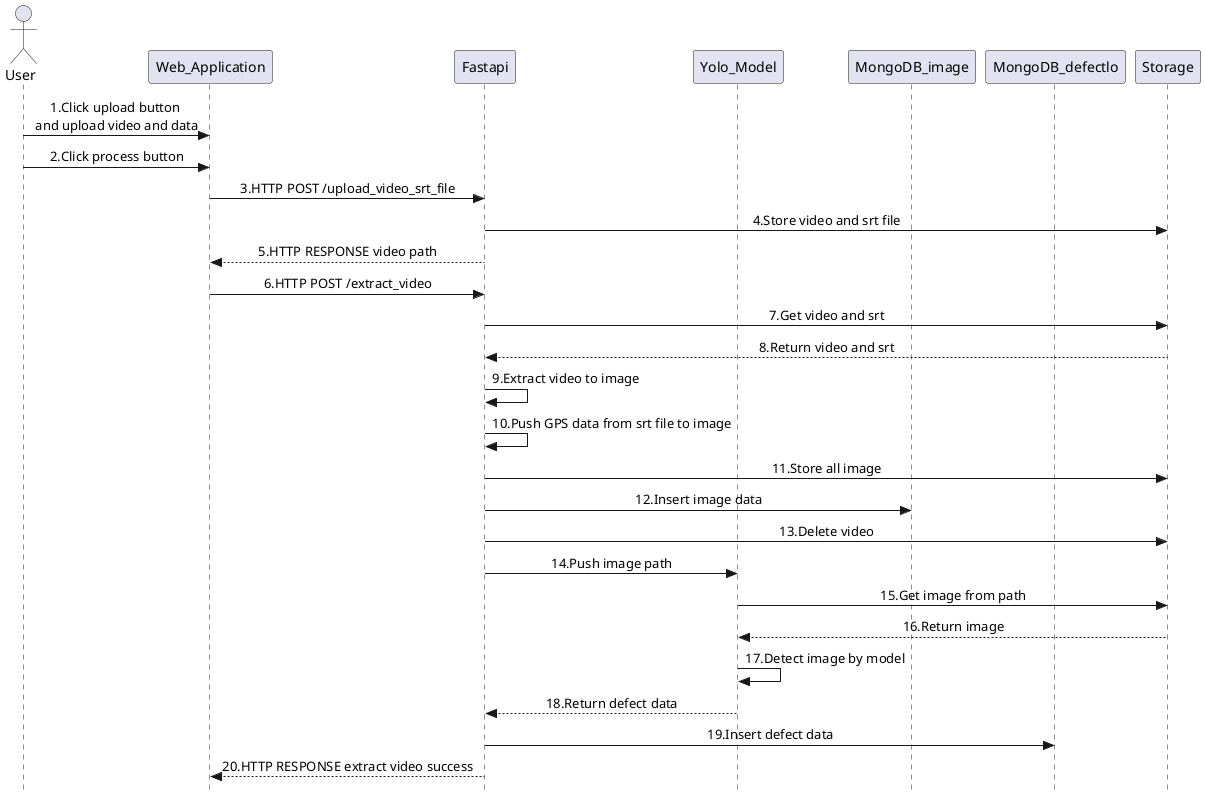 @startuml Roof_Surface_addNewHistory
skinparam Style strictuml
skinparam SequenceMessageAlignment center
actor User as user
participant Web_Application as web_app
participant Fastapi as fastapi
participant Yolo_Model as yolo
participant MongoDB_image as image
participant MongoDB_defectlo as defectlo
participant Storage as storage
user -> web_app :1.Click upload button \nand upload video and data
user -> web_app :2.Click process button
web_app -> fastapi : 3.HTTP POST /upload_video_srt_file
fastapi -> storage : 4.Store video and srt file
fastapi --> web_app :5.HTTP RESPONSE video path
web_app -> fastapi :6.HTTP POST /extract_video
fastapi -> storage :7.Get video and srt
storage --> fastapi :8.Return video and srt
fastapi -> fastapi : 9.Extract video to image
fastapi -> fastapi : 10.Push GPS data from srt file to image
fastapi -> storage : 11.Store all image
fastapi -> image : 12.Insert image data
fastapi -> storage : 13.Delete video
fastapi -> yolo : 14.Push image path
yolo -> storage : 15.Get image from path
storage --> yolo : 16.Return image
yolo -> yolo : 17.Detect image by model
yolo --> fastapi : 18.Return defect data
fastapi -> defectlo : 19.Insert defect data
fastapi --> web_app : 20.HTTP RESPONSE extract video success
@enduml